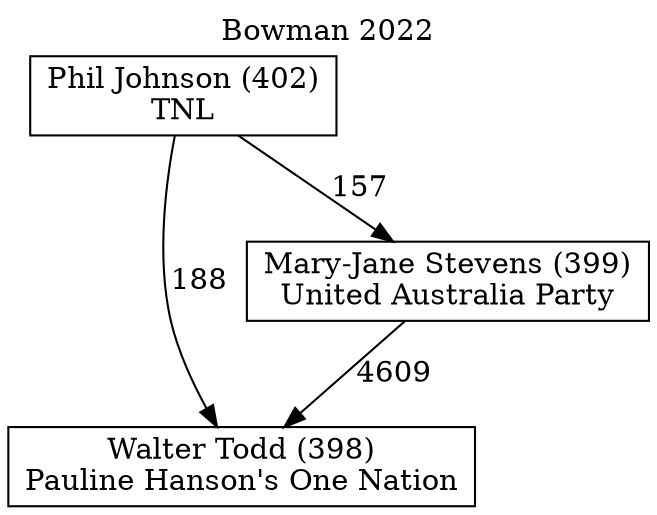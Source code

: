 // House preference flow
digraph "Walter Todd (398)_Bowman_2022" {
	graph [label="Bowman 2022" labelloc=t mclimit=10]
	node [shape=box]
	"Walter Todd (398)" [label="Walter Todd (398)
Pauline Hanson's One Nation"]
	"Mary-Jane Stevens (399)" [label="Mary-Jane Stevens (399)
United Australia Party"]
	"Phil Johnson (402)" [label="Phil Johnson (402)
TNL"]
	"Mary-Jane Stevens (399)" -> "Walter Todd (398)" [label=4609]
	"Phil Johnson (402)" -> "Mary-Jane Stevens (399)" [label=157]
	"Phil Johnson (402)" -> "Walter Todd (398)" [label=188]
}
